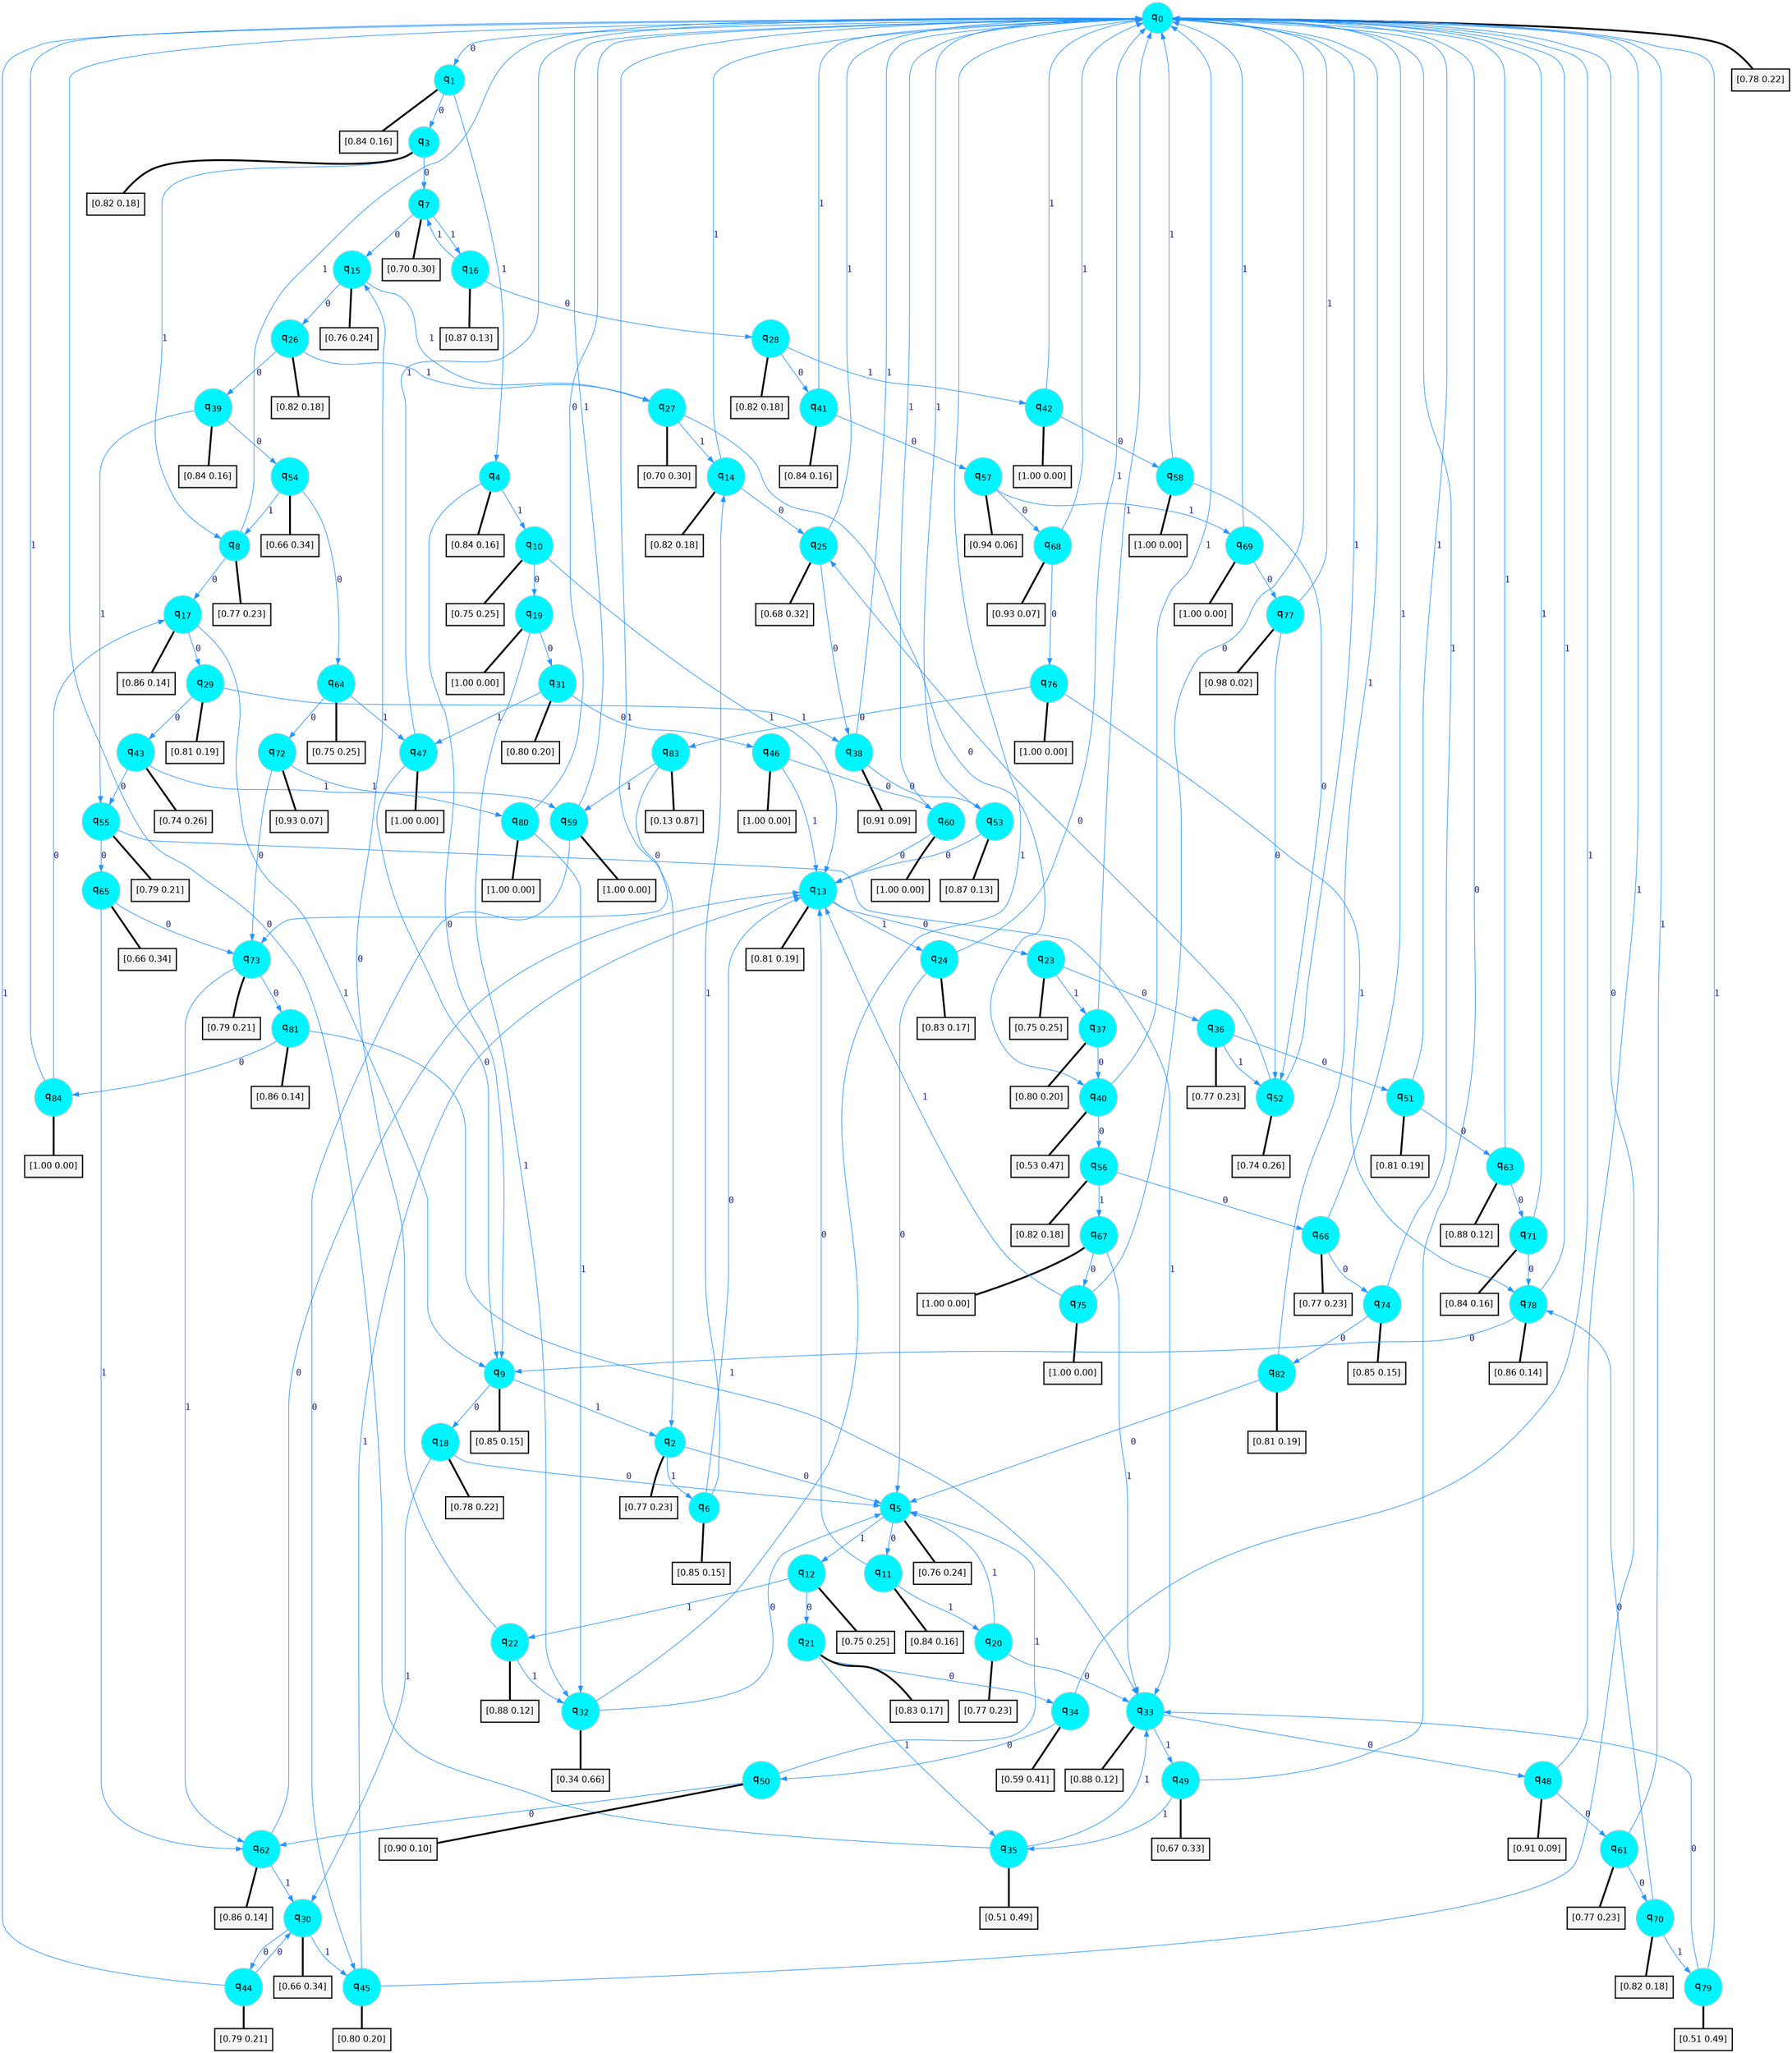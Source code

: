digraph G {
graph [
bgcolor=transparent, dpi=300, rankdir=TD, size="40,25"];
node [
color=gray, fillcolor=turquoise1, fontcolor=black, fontname=Helvetica, fontsize=16, fontweight=bold, shape=circle, style=filled];
edge [
arrowsize=1, color=dodgerblue1, fontcolor=midnightblue, fontname=courier, fontweight=bold, penwidth=1, style=solid, weight=20];
0[label=<q<SUB>0</SUB>>];
1[label=<q<SUB>1</SUB>>];
2[label=<q<SUB>2</SUB>>];
3[label=<q<SUB>3</SUB>>];
4[label=<q<SUB>4</SUB>>];
5[label=<q<SUB>5</SUB>>];
6[label=<q<SUB>6</SUB>>];
7[label=<q<SUB>7</SUB>>];
8[label=<q<SUB>8</SUB>>];
9[label=<q<SUB>9</SUB>>];
10[label=<q<SUB>10</SUB>>];
11[label=<q<SUB>11</SUB>>];
12[label=<q<SUB>12</SUB>>];
13[label=<q<SUB>13</SUB>>];
14[label=<q<SUB>14</SUB>>];
15[label=<q<SUB>15</SUB>>];
16[label=<q<SUB>16</SUB>>];
17[label=<q<SUB>17</SUB>>];
18[label=<q<SUB>18</SUB>>];
19[label=<q<SUB>19</SUB>>];
20[label=<q<SUB>20</SUB>>];
21[label=<q<SUB>21</SUB>>];
22[label=<q<SUB>22</SUB>>];
23[label=<q<SUB>23</SUB>>];
24[label=<q<SUB>24</SUB>>];
25[label=<q<SUB>25</SUB>>];
26[label=<q<SUB>26</SUB>>];
27[label=<q<SUB>27</SUB>>];
28[label=<q<SUB>28</SUB>>];
29[label=<q<SUB>29</SUB>>];
30[label=<q<SUB>30</SUB>>];
31[label=<q<SUB>31</SUB>>];
32[label=<q<SUB>32</SUB>>];
33[label=<q<SUB>33</SUB>>];
34[label=<q<SUB>34</SUB>>];
35[label=<q<SUB>35</SUB>>];
36[label=<q<SUB>36</SUB>>];
37[label=<q<SUB>37</SUB>>];
38[label=<q<SUB>38</SUB>>];
39[label=<q<SUB>39</SUB>>];
40[label=<q<SUB>40</SUB>>];
41[label=<q<SUB>41</SUB>>];
42[label=<q<SUB>42</SUB>>];
43[label=<q<SUB>43</SUB>>];
44[label=<q<SUB>44</SUB>>];
45[label=<q<SUB>45</SUB>>];
46[label=<q<SUB>46</SUB>>];
47[label=<q<SUB>47</SUB>>];
48[label=<q<SUB>48</SUB>>];
49[label=<q<SUB>49</SUB>>];
50[label=<q<SUB>50</SUB>>];
51[label=<q<SUB>51</SUB>>];
52[label=<q<SUB>52</SUB>>];
53[label=<q<SUB>53</SUB>>];
54[label=<q<SUB>54</SUB>>];
55[label=<q<SUB>55</SUB>>];
56[label=<q<SUB>56</SUB>>];
57[label=<q<SUB>57</SUB>>];
58[label=<q<SUB>58</SUB>>];
59[label=<q<SUB>59</SUB>>];
60[label=<q<SUB>60</SUB>>];
61[label=<q<SUB>61</SUB>>];
62[label=<q<SUB>62</SUB>>];
63[label=<q<SUB>63</SUB>>];
64[label=<q<SUB>64</SUB>>];
65[label=<q<SUB>65</SUB>>];
66[label=<q<SUB>66</SUB>>];
67[label=<q<SUB>67</SUB>>];
68[label=<q<SUB>68</SUB>>];
69[label=<q<SUB>69</SUB>>];
70[label=<q<SUB>70</SUB>>];
71[label=<q<SUB>71</SUB>>];
72[label=<q<SUB>72</SUB>>];
73[label=<q<SUB>73</SUB>>];
74[label=<q<SUB>74</SUB>>];
75[label=<q<SUB>75</SUB>>];
76[label=<q<SUB>76</SUB>>];
77[label=<q<SUB>77</SUB>>];
78[label=<q<SUB>78</SUB>>];
79[label=<q<SUB>79</SUB>>];
80[label=<q<SUB>80</SUB>>];
81[label=<q<SUB>81</SUB>>];
82[label=<q<SUB>82</SUB>>];
83[label=<q<SUB>83</SUB>>];
84[label=<q<SUB>84</SUB>>];
85[label="[0.78 0.22]", shape=box,fontcolor=black, fontname=Helvetica, fontsize=14, penwidth=2, fillcolor=whitesmoke,color=black];
86[label="[0.84 0.16]", shape=box,fontcolor=black, fontname=Helvetica, fontsize=14, penwidth=2, fillcolor=whitesmoke,color=black];
87[label="[0.77 0.23]", shape=box,fontcolor=black, fontname=Helvetica, fontsize=14, penwidth=2, fillcolor=whitesmoke,color=black];
88[label="[0.82 0.18]", shape=box,fontcolor=black, fontname=Helvetica, fontsize=14, penwidth=2, fillcolor=whitesmoke,color=black];
89[label="[0.84 0.16]", shape=box,fontcolor=black, fontname=Helvetica, fontsize=14, penwidth=2, fillcolor=whitesmoke,color=black];
90[label="[0.76 0.24]", shape=box,fontcolor=black, fontname=Helvetica, fontsize=14, penwidth=2, fillcolor=whitesmoke,color=black];
91[label="[0.85 0.15]", shape=box,fontcolor=black, fontname=Helvetica, fontsize=14, penwidth=2, fillcolor=whitesmoke,color=black];
92[label="[0.70 0.30]", shape=box,fontcolor=black, fontname=Helvetica, fontsize=14, penwidth=2, fillcolor=whitesmoke,color=black];
93[label="[0.77 0.23]", shape=box,fontcolor=black, fontname=Helvetica, fontsize=14, penwidth=2, fillcolor=whitesmoke,color=black];
94[label="[0.85 0.15]", shape=box,fontcolor=black, fontname=Helvetica, fontsize=14, penwidth=2, fillcolor=whitesmoke,color=black];
95[label="[0.75 0.25]", shape=box,fontcolor=black, fontname=Helvetica, fontsize=14, penwidth=2, fillcolor=whitesmoke,color=black];
96[label="[0.84 0.16]", shape=box,fontcolor=black, fontname=Helvetica, fontsize=14, penwidth=2, fillcolor=whitesmoke,color=black];
97[label="[0.75 0.25]", shape=box,fontcolor=black, fontname=Helvetica, fontsize=14, penwidth=2, fillcolor=whitesmoke,color=black];
98[label="[0.81 0.19]", shape=box,fontcolor=black, fontname=Helvetica, fontsize=14, penwidth=2, fillcolor=whitesmoke,color=black];
99[label="[0.82 0.18]", shape=box,fontcolor=black, fontname=Helvetica, fontsize=14, penwidth=2, fillcolor=whitesmoke,color=black];
100[label="[0.76 0.24]", shape=box,fontcolor=black, fontname=Helvetica, fontsize=14, penwidth=2, fillcolor=whitesmoke,color=black];
101[label="[0.87 0.13]", shape=box,fontcolor=black, fontname=Helvetica, fontsize=14, penwidth=2, fillcolor=whitesmoke,color=black];
102[label="[0.86 0.14]", shape=box,fontcolor=black, fontname=Helvetica, fontsize=14, penwidth=2, fillcolor=whitesmoke,color=black];
103[label="[0.78 0.22]", shape=box,fontcolor=black, fontname=Helvetica, fontsize=14, penwidth=2, fillcolor=whitesmoke,color=black];
104[label="[1.00 0.00]", shape=box,fontcolor=black, fontname=Helvetica, fontsize=14, penwidth=2, fillcolor=whitesmoke,color=black];
105[label="[0.77 0.23]", shape=box,fontcolor=black, fontname=Helvetica, fontsize=14, penwidth=2, fillcolor=whitesmoke,color=black];
106[label="[0.83 0.17]", shape=box,fontcolor=black, fontname=Helvetica, fontsize=14, penwidth=2, fillcolor=whitesmoke,color=black];
107[label="[0.88 0.12]", shape=box,fontcolor=black, fontname=Helvetica, fontsize=14, penwidth=2, fillcolor=whitesmoke,color=black];
108[label="[0.75 0.25]", shape=box,fontcolor=black, fontname=Helvetica, fontsize=14, penwidth=2, fillcolor=whitesmoke,color=black];
109[label="[0.83 0.17]", shape=box,fontcolor=black, fontname=Helvetica, fontsize=14, penwidth=2, fillcolor=whitesmoke,color=black];
110[label="[0.68 0.32]", shape=box,fontcolor=black, fontname=Helvetica, fontsize=14, penwidth=2, fillcolor=whitesmoke,color=black];
111[label="[0.82 0.18]", shape=box,fontcolor=black, fontname=Helvetica, fontsize=14, penwidth=2, fillcolor=whitesmoke,color=black];
112[label="[0.70 0.30]", shape=box,fontcolor=black, fontname=Helvetica, fontsize=14, penwidth=2, fillcolor=whitesmoke,color=black];
113[label="[0.82 0.18]", shape=box,fontcolor=black, fontname=Helvetica, fontsize=14, penwidth=2, fillcolor=whitesmoke,color=black];
114[label="[0.81 0.19]", shape=box,fontcolor=black, fontname=Helvetica, fontsize=14, penwidth=2, fillcolor=whitesmoke,color=black];
115[label="[0.66 0.34]", shape=box,fontcolor=black, fontname=Helvetica, fontsize=14, penwidth=2, fillcolor=whitesmoke,color=black];
116[label="[0.80 0.20]", shape=box,fontcolor=black, fontname=Helvetica, fontsize=14, penwidth=2, fillcolor=whitesmoke,color=black];
117[label="[0.34 0.66]", shape=box,fontcolor=black, fontname=Helvetica, fontsize=14, penwidth=2, fillcolor=whitesmoke,color=black];
118[label="[0.88 0.12]", shape=box,fontcolor=black, fontname=Helvetica, fontsize=14, penwidth=2, fillcolor=whitesmoke,color=black];
119[label="[0.59 0.41]", shape=box,fontcolor=black, fontname=Helvetica, fontsize=14, penwidth=2, fillcolor=whitesmoke,color=black];
120[label="[0.51 0.49]", shape=box,fontcolor=black, fontname=Helvetica, fontsize=14, penwidth=2, fillcolor=whitesmoke,color=black];
121[label="[0.77 0.23]", shape=box,fontcolor=black, fontname=Helvetica, fontsize=14, penwidth=2, fillcolor=whitesmoke,color=black];
122[label="[0.80 0.20]", shape=box,fontcolor=black, fontname=Helvetica, fontsize=14, penwidth=2, fillcolor=whitesmoke,color=black];
123[label="[0.91 0.09]", shape=box,fontcolor=black, fontname=Helvetica, fontsize=14, penwidth=2, fillcolor=whitesmoke,color=black];
124[label="[0.84 0.16]", shape=box,fontcolor=black, fontname=Helvetica, fontsize=14, penwidth=2, fillcolor=whitesmoke,color=black];
125[label="[0.53 0.47]", shape=box,fontcolor=black, fontname=Helvetica, fontsize=14, penwidth=2, fillcolor=whitesmoke,color=black];
126[label="[0.84 0.16]", shape=box,fontcolor=black, fontname=Helvetica, fontsize=14, penwidth=2, fillcolor=whitesmoke,color=black];
127[label="[1.00 0.00]", shape=box,fontcolor=black, fontname=Helvetica, fontsize=14, penwidth=2, fillcolor=whitesmoke,color=black];
128[label="[0.74 0.26]", shape=box,fontcolor=black, fontname=Helvetica, fontsize=14, penwidth=2, fillcolor=whitesmoke,color=black];
129[label="[0.79 0.21]", shape=box,fontcolor=black, fontname=Helvetica, fontsize=14, penwidth=2, fillcolor=whitesmoke,color=black];
130[label="[0.80 0.20]", shape=box,fontcolor=black, fontname=Helvetica, fontsize=14, penwidth=2, fillcolor=whitesmoke,color=black];
131[label="[1.00 0.00]", shape=box,fontcolor=black, fontname=Helvetica, fontsize=14, penwidth=2, fillcolor=whitesmoke,color=black];
132[label="[1.00 0.00]", shape=box,fontcolor=black, fontname=Helvetica, fontsize=14, penwidth=2, fillcolor=whitesmoke,color=black];
133[label="[0.91 0.09]", shape=box,fontcolor=black, fontname=Helvetica, fontsize=14, penwidth=2, fillcolor=whitesmoke,color=black];
134[label="[0.67 0.33]", shape=box,fontcolor=black, fontname=Helvetica, fontsize=14, penwidth=2, fillcolor=whitesmoke,color=black];
135[label="[0.90 0.10]", shape=box,fontcolor=black, fontname=Helvetica, fontsize=14, penwidth=2, fillcolor=whitesmoke,color=black];
136[label="[0.81 0.19]", shape=box,fontcolor=black, fontname=Helvetica, fontsize=14, penwidth=2, fillcolor=whitesmoke,color=black];
137[label="[0.74 0.26]", shape=box,fontcolor=black, fontname=Helvetica, fontsize=14, penwidth=2, fillcolor=whitesmoke,color=black];
138[label="[0.87 0.13]", shape=box,fontcolor=black, fontname=Helvetica, fontsize=14, penwidth=2, fillcolor=whitesmoke,color=black];
139[label="[0.66 0.34]", shape=box,fontcolor=black, fontname=Helvetica, fontsize=14, penwidth=2, fillcolor=whitesmoke,color=black];
140[label="[0.79 0.21]", shape=box,fontcolor=black, fontname=Helvetica, fontsize=14, penwidth=2, fillcolor=whitesmoke,color=black];
141[label="[0.82 0.18]", shape=box,fontcolor=black, fontname=Helvetica, fontsize=14, penwidth=2, fillcolor=whitesmoke,color=black];
142[label="[0.94 0.06]", shape=box,fontcolor=black, fontname=Helvetica, fontsize=14, penwidth=2, fillcolor=whitesmoke,color=black];
143[label="[1.00 0.00]", shape=box,fontcolor=black, fontname=Helvetica, fontsize=14, penwidth=2, fillcolor=whitesmoke,color=black];
144[label="[1.00 0.00]", shape=box,fontcolor=black, fontname=Helvetica, fontsize=14, penwidth=2, fillcolor=whitesmoke,color=black];
145[label="[1.00 0.00]", shape=box,fontcolor=black, fontname=Helvetica, fontsize=14, penwidth=2, fillcolor=whitesmoke,color=black];
146[label="[0.77 0.23]", shape=box,fontcolor=black, fontname=Helvetica, fontsize=14, penwidth=2, fillcolor=whitesmoke,color=black];
147[label="[0.86 0.14]", shape=box,fontcolor=black, fontname=Helvetica, fontsize=14, penwidth=2, fillcolor=whitesmoke,color=black];
148[label="[0.88 0.12]", shape=box,fontcolor=black, fontname=Helvetica, fontsize=14, penwidth=2, fillcolor=whitesmoke,color=black];
149[label="[0.75 0.25]", shape=box,fontcolor=black, fontname=Helvetica, fontsize=14, penwidth=2, fillcolor=whitesmoke,color=black];
150[label="[0.66 0.34]", shape=box,fontcolor=black, fontname=Helvetica, fontsize=14, penwidth=2, fillcolor=whitesmoke,color=black];
151[label="[0.77 0.23]", shape=box,fontcolor=black, fontname=Helvetica, fontsize=14, penwidth=2, fillcolor=whitesmoke,color=black];
152[label="[1.00 0.00]", shape=box,fontcolor=black, fontname=Helvetica, fontsize=14, penwidth=2, fillcolor=whitesmoke,color=black];
153[label="[0.93 0.07]", shape=box,fontcolor=black, fontname=Helvetica, fontsize=14, penwidth=2, fillcolor=whitesmoke,color=black];
154[label="[1.00 0.00]", shape=box,fontcolor=black, fontname=Helvetica, fontsize=14, penwidth=2, fillcolor=whitesmoke,color=black];
155[label="[0.82 0.18]", shape=box,fontcolor=black, fontname=Helvetica, fontsize=14, penwidth=2, fillcolor=whitesmoke,color=black];
156[label="[0.84 0.16]", shape=box,fontcolor=black, fontname=Helvetica, fontsize=14, penwidth=2, fillcolor=whitesmoke,color=black];
157[label="[0.93 0.07]", shape=box,fontcolor=black, fontname=Helvetica, fontsize=14, penwidth=2, fillcolor=whitesmoke,color=black];
158[label="[0.79 0.21]", shape=box,fontcolor=black, fontname=Helvetica, fontsize=14, penwidth=2, fillcolor=whitesmoke,color=black];
159[label="[0.85 0.15]", shape=box,fontcolor=black, fontname=Helvetica, fontsize=14, penwidth=2, fillcolor=whitesmoke,color=black];
160[label="[1.00 0.00]", shape=box,fontcolor=black, fontname=Helvetica, fontsize=14, penwidth=2, fillcolor=whitesmoke,color=black];
161[label="[1.00 0.00]", shape=box,fontcolor=black, fontname=Helvetica, fontsize=14, penwidth=2, fillcolor=whitesmoke,color=black];
162[label="[0.98 0.02]", shape=box,fontcolor=black, fontname=Helvetica, fontsize=14, penwidth=2, fillcolor=whitesmoke,color=black];
163[label="[0.86 0.14]", shape=box,fontcolor=black, fontname=Helvetica, fontsize=14, penwidth=2, fillcolor=whitesmoke,color=black];
164[label="[0.51 0.49]", shape=box,fontcolor=black, fontname=Helvetica, fontsize=14, penwidth=2, fillcolor=whitesmoke,color=black];
165[label="[1.00 0.00]", shape=box,fontcolor=black, fontname=Helvetica, fontsize=14, penwidth=2, fillcolor=whitesmoke,color=black];
166[label="[0.86 0.14]", shape=box,fontcolor=black, fontname=Helvetica, fontsize=14, penwidth=2, fillcolor=whitesmoke,color=black];
167[label="[0.81 0.19]", shape=box,fontcolor=black, fontname=Helvetica, fontsize=14, penwidth=2, fillcolor=whitesmoke,color=black];
168[label="[0.13 0.87]", shape=box,fontcolor=black, fontname=Helvetica, fontsize=14, penwidth=2, fillcolor=whitesmoke,color=black];
169[label="[1.00 0.00]", shape=box,fontcolor=black, fontname=Helvetica, fontsize=14, penwidth=2, fillcolor=whitesmoke,color=black];
0->1 [label=0];
0->2 [label=1];
0->85 [arrowhead=none, penwidth=3,color=black];
1->3 [label=0];
1->4 [label=1];
1->86 [arrowhead=none, penwidth=3,color=black];
2->5 [label=0];
2->6 [label=1];
2->87 [arrowhead=none, penwidth=3,color=black];
3->7 [label=0];
3->8 [label=1];
3->88 [arrowhead=none, penwidth=3,color=black];
4->9 [label=0];
4->10 [label=1];
4->89 [arrowhead=none, penwidth=3,color=black];
5->11 [label=0];
5->12 [label=1];
5->90 [arrowhead=none, penwidth=3,color=black];
6->13 [label=0];
6->14 [label=1];
6->91 [arrowhead=none, penwidth=3,color=black];
7->15 [label=0];
7->16 [label=1];
7->92 [arrowhead=none, penwidth=3,color=black];
8->17 [label=0];
8->0 [label=1];
8->93 [arrowhead=none, penwidth=3,color=black];
9->18 [label=0];
9->2 [label=1];
9->94 [arrowhead=none, penwidth=3,color=black];
10->19 [label=0];
10->13 [label=1];
10->95 [arrowhead=none, penwidth=3,color=black];
11->13 [label=0];
11->20 [label=1];
11->96 [arrowhead=none, penwidth=3,color=black];
12->21 [label=0];
12->22 [label=1];
12->97 [arrowhead=none, penwidth=3,color=black];
13->23 [label=0];
13->24 [label=1];
13->98 [arrowhead=none, penwidth=3,color=black];
14->25 [label=0];
14->0 [label=1];
14->99 [arrowhead=none, penwidth=3,color=black];
15->26 [label=0];
15->27 [label=1];
15->100 [arrowhead=none, penwidth=3,color=black];
16->28 [label=0];
16->7 [label=1];
16->101 [arrowhead=none, penwidth=3,color=black];
17->29 [label=0];
17->9 [label=1];
17->102 [arrowhead=none, penwidth=3,color=black];
18->5 [label=0];
18->30 [label=1];
18->103 [arrowhead=none, penwidth=3,color=black];
19->31 [label=0];
19->32 [label=1];
19->104 [arrowhead=none, penwidth=3,color=black];
20->33 [label=0];
20->5 [label=1];
20->105 [arrowhead=none, penwidth=3,color=black];
21->34 [label=0];
21->35 [label=1];
21->106 [arrowhead=none, penwidth=3,color=black];
22->15 [label=0];
22->32 [label=1];
22->107 [arrowhead=none, penwidth=3,color=black];
23->36 [label=0];
23->37 [label=1];
23->108 [arrowhead=none, penwidth=3,color=black];
24->5 [label=0];
24->0 [label=1];
24->109 [arrowhead=none, penwidth=3,color=black];
25->38 [label=0];
25->0 [label=1];
25->110 [arrowhead=none, penwidth=3,color=black];
26->39 [label=0];
26->27 [label=1];
26->111 [arrowhead=none, penwidth=3,color=black];
27->40 [label=0];
27->14 [label=1];
27->112 [arrowhead=none, penwidth=3,color=black];
28->41 [label=0];
28->42 [label=1];
28->113 [arrowhead=none, penwidth=3,color=black];
29->43 [label=0];
29->38 [label=1];
29->114 [arrowhead=none, penwidth=3,color=black];
30->44 [label=0];
30->45 [label=1];
30->115 [arrowhead=none, penwidth=3,color=black];
31->46 [label=0];
31->47 [label=1];
31->116 [arrowhead=none, penwidth=3,color=black];
32->5 [label=0];
32->0 [label=1];
32->117 [arrowhead=none, penwidth=3,color=black];
33->48 [label=0];
33->49 [label=1];
33->118 [arrowhead=none, penwidth=3,color=black];
34->50 [label=0];
34->0 [label=1];
34->119 [arrowhead=none, penwidth=3,color=black];
35->0 [label=0];
35->33 [label=1];
35->120 [arrowhead=none, penwidth=3,color=black];
36->51 [label=0];
36->52 [label=1];
36->121 [arrowhead=none, penwidth=3,color=black];
37->40 [label=0];
37->0 [label=1];
37->122 [arrowhead=none, penwidth=3,color=black];
38->53 [label=0];
38->0 [label=1];
38->123 [arrowhead=none, penwidth=3,color=black];
39->54 [label=0];
39->55 [label=1];
39->124 [arrowhead=none, penwidth=3,color=black];
40->56 [label=0];
40->0 [label=1];
40->125 [arrowhead=none, penwidth=3,color=black];
41->57 [label=0];
41->0 [label=1];
41->126 [arrowhead=none, penwidth=3,color=black];
42->58 [label=0];
42->0 [label=1];
42->127 [arrowhead=none, penwidth=3,color=black];
43->55 [label=0];
43->59 [label=1];
43->128 [arrowhead=none, penwidth=3,color=black];
44->30 [label=0];
44->0 [label=1];
44->129 [arrowhead=none, penwidth=3,color=black];
45->0 [label=0];
45->13 [label=1];
45->130 [arrowhead=none, penwidth=3,color=black];
46->60 [label=0];
46->13 [label=1];
46->131 [arrowhead=none, penwidth=3,color=black];
47->9 [label=0];
47->0 [label=1];
47->132 [arrowhead=none, penwidth=3,color=black];
48->61 [label=0];
48->0 [label=1];
48->133 [arrowhead=none, penwidth=3,color=black];
49->0 [label=0];
49->35 [label=1];
49->134 [arrowhead=none, penwidth=3,color=black];
50->62 [label=0];
50->5 [label=1];
50->135 [arrowhead=none, penwidth=3,color=black];
51->63 [label=0];
51->0 [label=1];
51->136 [arrowhead=none, penwidth=3,color=black];
52->25 [label=0];
52->0 [label=1];
52->137 [arrowhead=none, penwidth=3,color=black];
53->13 [label=0];
53->0 [label=1];
53->138 [arrowhead=none, penwidth=3,color=black];
54->64 [label=0];
54->8 [label=1];
54->139 [arrowhead=none, penwidth=3,color=black];
55->65 [label=0];
55->33 [label=1];
55->140 [arrowhead=none, penwidth=3,color=black];
56->66 [label=0];
56->67 [label=1];
56->141 [arrowhead=none, penwidth=3,color=black];
57->68 [label=0];
57->69 [label=1];
57->142 [arrowhead=none, penwidth=3,color=black];
58->52 [label=0];
58->0 [label=1];
58->143 [arrowhead=none, penwidth=3,color=black];
59->45 [label=0];
59->0 [label=1];
59->144 [arrowhead=none, penwidth=3,color=black];
60->13 [label=0];
60->0 [label=1];
60->145 [arrowhead=none, penwidth=3,color=black];
61->70 [label=0];
61->0 [label=1];
61->146 [arrowhead=none, penwidth=3,color=black];
62->13 [label=0];
62->30 [label=1];
62->147 [arrowhead=none, penwidth=3,color=black];
63->71 [label=0];
63->0 [label=1];
63->148 [arrowhead=none, penwidth=3,color=black];
64->72 [label=0];
64->47 [label=1];
64->149 [arrowhead=none, penwidth=3,color=black];
65->73 [label=0];
65->62 [label=1];
65->150 [arrowhead=none, penwidth=3,color=black];
66->74 [label=0];
66->0 [label=1];
66->151 [arrowhead=none, penwidth=3,color=black];
67->75 [label=0];
67->33 [label=1];
67->152 [arrowhead=none, penwidth=3,color=black];
68->76 [label=0];
68->0 [label=1];
68->153 [arrowhead=none, penwidth=3,color=black];
69->77 [label=0];
69->0 [label=1];
69->154 [arrowhead=none, penwidth=3,color=black];
70->78 [label=0];
70->79 [label=1];
70->155 [arrowhead=none, penwidth=3,color=black];
71->78 [label=0];
71->0 [label=1];
71->156 [arrowhead=none, penwidth=3,color=black];
72->73 [label=0];
72->80 [label=1];
72->157 [arrowhead=none, penwidth=3,color=black];
73->81 [label=0];
73->62 [label=1];
73->158 [arrowhead=none, penwidth=3,color=black];
74->82 [label=0];
74->0 [label=1];
74->159 [arrowhead=none, penwidth=3,color=black];
75->0 [label=0];
75->13 [label=1];
75->160 [arrowhead=none, penwidth=3,color=black];
76->83 [label=0];
76->78 [label=1];
76->161 [arrowhead=none, penwidth=3,color=black];
77->52 [label=0];
77->0 [label=1];
77->162 [arrowhead=none, penwidth=3,color=black];
78->9 [label=0];
78->0 [label=1];
78->163 [arrowhead=none, penwidth=3,color=black];
79->33 [label=0];
79->0 [label=1];
79->164 [arrowhead=none, penwidth=3,color=black];
80->0 [label=0];
80->32 [label=1];
80->165 [arrowhead=none, penwidth=3,color=black];
81->84 [label=0];
81->33 [label=1];
81->166 [arrowhead=none, penwidth=3,color=black];
82->5 [label=0];
82->0 [label=1];
82->167 [arrowhead=none, penwidth=3,color=black];
83->73 [label=0];
83->59 [label=1];
83->168 [arrowhead=none, penwidth=3,color=black];
84->17 [label=0];
84->0 [label=1];
84->169 [arrowhead=none, penwidth=3,color=black];
}
